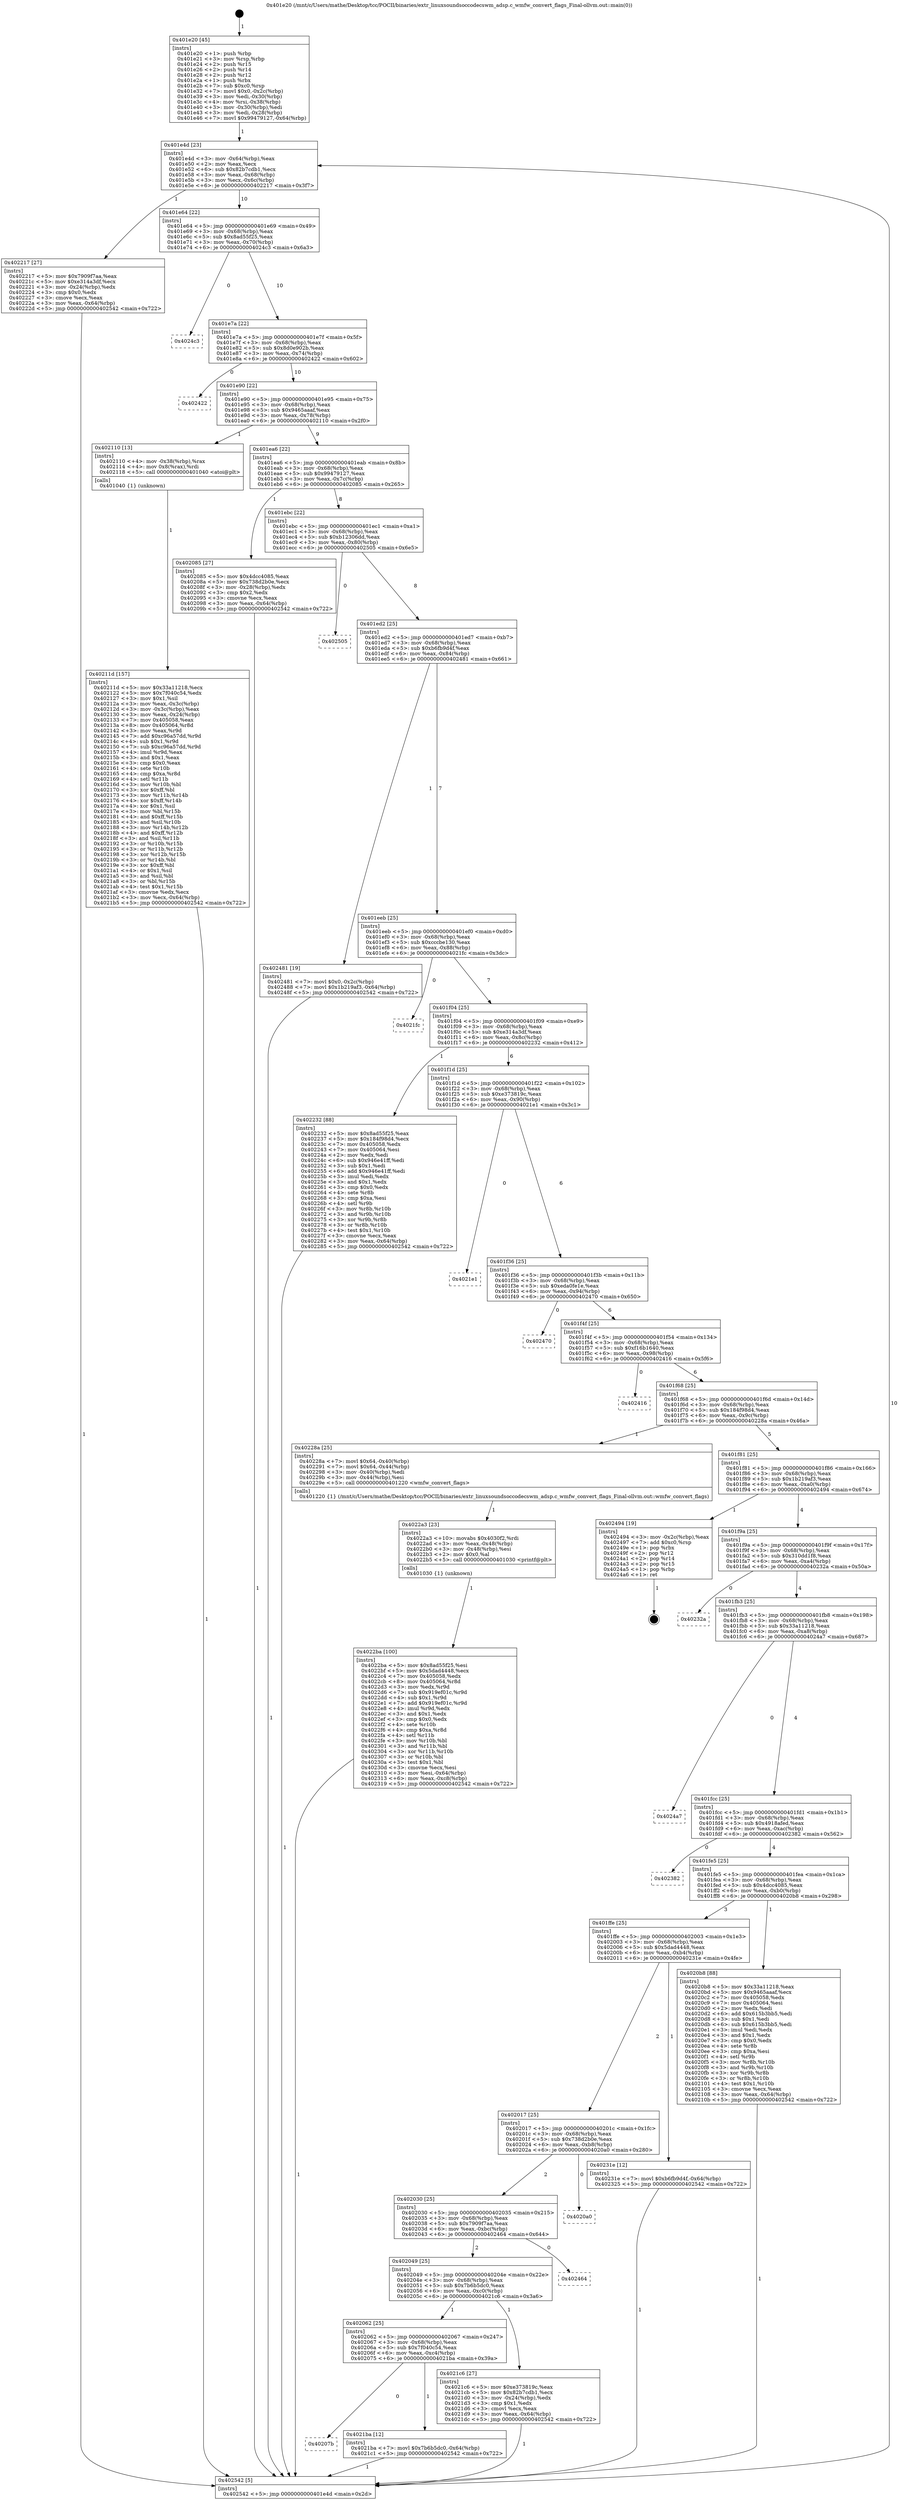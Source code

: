 digraph "0x401e20" {
  label = "0x401e20 (/mnt/c/Users/mathe/Desktop/tcc/POCII/binaries/extr_linuxsoundsoccodecswm_adsp.c_wmfw_convert_flags_Final-ollvm.out::main(0))"
  labelloc = "t"
  node[shape=record]

  Entry [label="",width=0.3,height=0.3,shape=circle,fillcolor=black,style=filled]
  "0x401e4d" [label="{
     0x401e4d [23]\l
     | [instrs]\l
     &nbsp;&nbsp;0x401e4d \<+3\>: mov -0x64(%rbp),%eax\l
     &nbsp;&nbsp;0x401e50 \<+2\>: mov %eax,%ecx\l
     &nbsp;&nbsp;0x401e52 \<+6\>: sub $0x82b7cdb1,%ecx\l
     &nbsp;&nbsp;0x401e58 \<+3\>: mov %eax,-0x68(%rbp)\l
     &nbsp;&nbsp;0x401e5b \<+3\>: mov %ecx,-0x6c(%rbp)\l
     &nbsp;&nbsp;0x401e5e \<+6\>: je 0000000000402217 \<main+0x3f7\>\l
  }"]
  "0x402217" [label="{
     0x402217 [27]\l
     | [instrs]\l
     &nbsp;&nbsp;0x402217 \<+5\>: mov $0x7909f7aa,%eax\l
     &nbsp;&nbsp;0x40221c \<+5\>: mov $0xe314a3df,%ecx\l
     &nbsp;&nbsp;0x402221 \<+3\>: mov -0x24(%rbp),%edx\l
     &nbsp;&nbsp;0x402224 \<+3\>: cmp $0x0,%edx\l
     &nbsp;&nbsp;0x402227 \<+3\>: cmove %ecx,%eax\l
     &nbsp;&nbsp;0x40222a \<+3\>: mov %eax,-0x64(%rbp)\l
     &nbsp;&nbsp;0x40222d \<+5\>: jmp 0000000000402542 \<main+0x722\>\l
  }"]
  "0x401e64" [label="{
     0x401e64 [22]\l
     | [instrs]\l
     &nbsp;&nbsp;0x401e64 \<+5\>: jmp 0000000000401e69 \<main+0x49\>\l
     &nbsp;&nbsp;0x401e69 \<+3\>: mov -0x68(%rbp),%eax\l
     &nbsp;&nbsp;0x401e6c \<+5\>: sub $0x8ad55f25,%eax\l
     &nbsp;&nbsp;0x401e71 \<+3\>: mov %eax,-0x70(%rbp)\l
     &nbsp;&nbsp;0x401e74 \<+6\>: je 00000000004024c3 \<main+0x6a3\>\l
  }"]
  Exit [label="",width=0.3,height=0.3,shape=circle,fillcolor=black,style=filled,peripheries=2]
  "0x4024c3" [label="{
     0x4024c3\l
  }", style=dashed]
  "0x401e7a" [label="{
     0x401e7a [22]\l
     | [instrs]\l
     &nbsp;&nbsp;0x401e7a \<+5\>: jmp 0000000000401e7f \<main+0x5f\>\l
     &nbsp;&nbsp;0x401e7f \<+3\>: mov -0x68(%rbp),%eax\l
     &nbsp;&nbsp;0x401e82 \<+5\>: sub $0x8d0e902b,%eax\l
     &nbsp;&nbsp;0x401e87 \<+3\>: mov %eax,-0x74(%rbp)\l
     &nbsp;&nbsp;0x401e8a \<+6\>: je 0000000000402422 \<main+0x602\>\l
  }"]
  "0x4022ba" [label="{
     0x4022ba [100]\l
     | [instrs]\l
     &nbsp;&nbsp;0x4022ba \<+5\>: mov $0x8ad55f25,%esi\l
     &nbsp;&nbsp;0x4022bf \<+5\>: mov $0x5dad4448,%ecx\l
     &nbsp;&nbsp;0x4022c4 \<+7\>: mov 0x405058,%edx\l
     &nbsp;&nbsp;0x4022cb \<+8\>: mov 0x405064,%r8d\l
     &nbsp;&nbsp;0x4022d3 \<+3\>: mov %edx,%r9d\l
     &nbsp;&nbsp;0x4022d6 \<+7\>: sub $0x919ef01c,%r9d\l
     &nbsp;&nbsp;0x4022dd \<+4\>: sub $0x1,%r9d\l
     &nbsp;&nbsp;0x4022e1 \<+7\>: add $0x919ef01c,%r9d\l
     &nbsp;&nbsp;0x4022e8 \<+4\>: imul %r9d,%edx\l
     &nbsp;&nbsp;0x4022ec \<+3\>: and $0x1,%edx\l
     &nbsp;&nbsp;0x4022ef \<+3\>: cmp $0x0,%edx\l
     &nbsp;&nbsp;0x4022f2 \<+4\>: sete %r10b\l
     &nbsp;&nbsp;0x4022f6 \<+4\>: cmp $0xa,%r8d\l
     &nbsp;&nbsp;0x4022fa \<+4\>: setl %r11b\l
     &nbsp;&nbsp;0x4022fe \<+3\>: mov %r10b,%bl\l
     &nbsp;&nbsp;0x402301 \<+3\>: and %r11b,%bl\l
     &nbsp;&nbsp;0x402304 \<+3\>: xor %r11b,%r10b\l
     &nbsp;&nbsp;0x402307 \<+3\>: or %r10b,%bl\l
     &nbsp;&nbsp;0x40230a \<+3\>: test $0x1,%bl\l
     &nbsp;&nbsp;0x40230d \<+3\>: cmovne %ecx,%esi\l
     &nbsp;&nbsp;0x402310 \<+3\>: mov %esi,-0x64(%rbp)\l
     &nbsp;&nbsp;0x402313 \<+6\>: mov %eax,-0xc8(%rbp)\l
     &nbsp;&nbsp;0x402319 \<+5\>: jmp 0000000000402542 \<main+0x722\>\l
  }"]
  "0x402422" [label="{
     0x402422\l
  }", style=dashed]
  "0x401e90" [label="{
     0x401e90 [22]\l
     | [instrs]\l
     &nbsp;&nbsp;0x401e90 \<+5\>: jmp 0000000000401e95 \<main+0x75\>\l
     &nbsp;&nbsp;0x401e95 \<+3\>: mov -0x68(%rbp),%eax\l
     &nbsp;&nbsp;0x401e98 \<+5\>: sub $0x9465aaaf,%eax\l
     &nbsp;&nbsp;0x401e9d \<+3\>: mov %eax,-0x78(%rbp)\l
     &nbsp;&nbsp;0x401ea0 \<+6\>: je 0000000000402110 \<main+0x2f0\>\l
  }"]
  "0x4022a3" [label="{
     0x4022a3 [23]\l
     | [instrs]\l
     &nbsp;&nbsp;0x4022a3 \<+10\>: movabs $0x4030f2,%rdi\l
     &nbsp;&nbsp;0x4022ad \<+3\>: mov %eax,-0x48(%rbp)\l
     &nbsp;&nbsp;0x4022b0 \<+3\>: mov -0x48(%rbp),%esi\l
     &nbsp;&nbsp;0x4022b3 \<+2\>: mov $0x0,%al\l
     &nbsp;&nbsp;0x4022b5 \<+5\>: call 0000000000401030 \<printf@plt\>\l
     | [calls]\l
     &nbsp;&nbsp;0x401030 \{1\} (unknown)\l
  }"]
  "0x402110" [label="{
     0x402110 [13]\l
     | [instrs]\l
     &nbsp;&nbsp;0x402110 \<+4\>: mov -0x38(%rbp),%rax\l
     &nbsp;&nbsp;0x402114 \<+4\>: mov 0x8(%rax),%rdi\l
     &nbsp;&nbsp;0x402118 \<+5\>: call 0000000000401040 \<atoi@plt\>\l
     | [calls]\l
     &nbsp;&nbsp;0x401040 \{1\} (unknown)\l
  }"]
  "0x401ea6" [label="{
     0x401ea6 [22]\l
     | [instrs]\l
     &nbsp;&nbsp;0x401ea6 \<+5\>: jmp 0000000000401eab \<main+0x8b\>\l
     &nbsp;&nbsp;0x401eab \<+3\>: mov -0x68(%rbp),%eax\l
     &nbsp;&nbsp;0x401eae \<+5\>: sub $0x99479127,%eax\l
     &nbsp;&nbsp;0x401eb3 \<+3\>: mov %eax,-0x7c(%rbp)\l
     &nbsp;&nbsp;0x401eb6 \<+6\>: je 0000000000402085 \<main+0x265\>\l
  }"]
  "0x40207b" [label="{
     0x40207b\l
  }", style=dashed]
  "0x402085" [label="{
     0x402085 [27]\l
     | [instrs]\l
     &nbsp;&nbsp;0x402085 \<+5\>: mov $0x4dcc4085,%eax\l
     &nbsp;&nbsp;0x40208a \<+5\>: mov $0x738d2b0e,%ecx\l
     &nbsp;&nbsp;0x40208f \<+3\>: mov -0x28(%rbp),%edx\l
     &nbsp;&nbsp;0x402092 \<+3\>: cmp $0x2,%edx\l
     &nbsp;&nbsp;0x402095 \<+3\>: cmovne %ecx,%eax\l
     &nbsp;&nbsp;0x402098 \<+3\>: mov %eax,-0x64(%rbp)\l
     &nbsp;&nbsp;0x40209b \<+5\>: jmp 0000000000402542 \<main+0x722\>\l
  }"]
  "0x401ebc" [label="{
     0x401ebc [22]\l
     | [instrs]\l
     &nbsp;&nbsp;0x401ebc \<+5\>: jmp 0000000000401ec1 \<main+0xa1\>\l
     &nbsp;&nbsp;0x401ec1 \<+3\>: mov -0x68(%rbp),%eax\l
     &nbsp;&nbsp;0x401ec4 \<+5\>: sub $0xb12306dd,%eax\l
     &nbsp;&nbsp;0x401ec9 \<+3\>: mov %eax,-0x80(%rbp)\l
     &nbsp;&nbsp;0x401ecc \<+6\>: je 0000000000402505 \<main+0x6e5\>\l
  }"]
  "0x402542" [label="{
     0x402542 [5]\l
     | [instrs]\l
     &nbsp;&nbsp;0x402542 \<+5\>: jmp 0000000000401e4d \<main+0x2d\>\l
  }"]
  "0x401e20" [label="{
     0x401e20 [45]\l
     | [instrs]\l
     &nbsp;&nbsp;0x401e20 \<+1\>: push %rbp\l
     &nbsp;&nbsp;0x401e21 \<+3\>: mov %rsp,%rbp\l
     &nbsp;&nbsp;0x401e24 \<+2\>: push %r15\l
     &nbsp;&nbsp;0x401e26 \<+2\>: push %r14\l
     &nbsp;&nbsp;0x401e28 \<+2\>: push %r12\l
     &nbsp;&nbsp;0x401e2a \<+1\>: push %rbx\l
     &nbsp;&nbsp;0x401e2b \<+7\>: sub $0xc0,%rsp\l
     &nbsp;&nbsp;0x401e32 \<+7\>: movl $0x0,-0x2c(%rbp)\l
     &nbsp;&nbsp;0x401e39 \<+3\>: mov %edi,-0x30(%rbp)\l
     &nbsp;&nbsp;0x401e3c \<+4\>: mov %rsi,-0x38(%rbp)\l
     &nbsp;&nbsp;0x401e40 \<+3\>: mov -0x30(%rbp),%edi\l
     &nbsp;&nbsp;0x401e43 \<+3\>: mov %edi,-0x28(%rbp)\l
     &nbsp;&nbsp;0x401e46 \<+7\>: movl $0x99479127,-0x64(%rbp)\l
  }"]
  "0x4021ba" [label="{
     0x4021ba [12]\l
     | [instrs]\l
     &nbsp;&nbsp;0x4021ba \<+7\>: movl $0x7b6b5dc0,-0x64(%rbp)\l
     &nbsp;&nbsp;0x4021c1 \<+5\>: jmp 0000000000402542 \<main+0x722\>\l
  }"]
  "0x402505" [label="{
     0x402505\l
  }", style=dashed]
  "0x401ed2" [label="{
     0x401ed2 [25]\l
     | [instrs]\l
     &nbsp;&nbsp;0x401ed2 \<+5\>: jmp 0000000000401ed7 \<main+0xb7\>\l
     &nbsp;&nbsp;0x401ed7 \<+3\>: mov -0x68(%rbp),%eax\l
     &nbsp;&nbsp;0x401eda \<+5\>: sub $0xb6fb9d4f,%eax\l
     &nbsp;&nbsp;0x401edf \<+6\>: mov %eax,-0x84(%rbp)\l
     &nbsp;&nbsp;0x401ee5 \<+6\>: je 0000000000402481 \<main+0x661\>\l
  }"]
  "0x402062" [label="{
     0x402062 [25]\l
     | [instrs]\l
     &nbsp;&nbsp;0x402062 \<+5\>: jmp 0000000000402067 \<main+0x247\>\l
     &nbsp;&nbsp;0x402067 \<+3\>: mov -0x68(%rbp),%eax\l
     &nbsp;&nbsp;0x40206a \<+5\>: sub $0x7f040c54,%eax\l
     &nbsp;&nbsp;0x40206f \<+6\>: mov %eax,-0xc4(%rbp)\l
     &nbsp;&nbsp;0x402075 \<+6\>: je 00000000004021ba \<main+0x39a\>\l
  }"]
  "0x402481" [label="{
     0x402481 [19]\l
     | [instrs]\l
     &nbsp;&nbsp;0x402481 \<+7\>: movl $0x0,-0x2c(%rbp)\l
     &nbsp;&nbsp;0x402488 \<+7\>: movl $0x1b219af3,-0x64(%rbp)\l
     &nbsp;&nbsp;0x40248f \<+5\>: jmp 0000000000402542 \<main+0x722\>\l
  }"]
  "0x401eeb" [label="{
     0x401eeb [25]\l
     | [instrs]\l
     &nbsp;&nbsp;0x401eeb \<+5\>: jmp 0000000000401ef0 \<main+0xd0\>\l
     &nbsp;&nbsp;0x401ef0 \<+3\>: mov -0x68(%rbp),%eax\l
     &nbsp;&nbsp;0x401ef3 \<+5\>: sub $0xcccbe130,%eax\l
     &nbsp;&nbsp;0x401ef8 \<+6\>: mov %eax,-0x88(%rbp)\l
     &nbsp;&nbsp;0x401efe \<+6\>: je 00000000004021fc \<main+0x3dc\>\l
  }"]
  "0x4021c6" [label="{
     0x4021c6 [27]\l
     | [instrs]\l
     &nbsp;&nbsp;0x4021c6 \<+5\>: mov $0xe373819c,%eax\l
     &nbsp;&nbsp;0x4021cb \<+5\>: mov $0x82b7cdb1,%ecx\l
     &nbsp;&nbsp;0x4021d0 \<+3\>: mov -0x24(%rbp),%edx\l
     &nbsp;&nbsp;0x4021d3 \<+3\>: cmp $0x1,%edx\l
     &nbsp;&nbsp;0x4021d6 \<+3\>: cmovl %ecx,%eax\l
     &nbsp;&nbsp;0x4021d9 \<+3\>: mov %eax,-0x64(%rbp)\l
     &nbsp;&nbsp;0x4021dc \<+5\>: jmp 0000000000402542 \<main+0x722\>\l
  }"]
  "0x4021fc" [label="{
     0x4021fc\l
  }", style=dashed]
  "0x401f04" [label="{
     0x401f04 [25]\l
     | [instrs]\l
     &nbsp;&nbsp;0x401f04 \<+5\>: jmp 0000000000401f09 \<main+0xe9\>\l
     &nbsp;&nbsp;0x401f09 \<+3\>: mov -0x68(%rbp),%eax\l
     &nbsp;&nbsp;0x401f0c \<+5\>: sub $0xe314a3df,%eax\l
     &nbsp;&nbsp;0x401f11 \<+6\>: mov %eax,-0x8c(%rbp)\l
     &nbsp;&nbsp;0x401f17 \<+6\>: je 0000000000402232 \<main+0x412\>\l
  }"]
  "0x402049" [label="{
     0x402049 [25]\l
     | [instrs]\l
     &nbsp;&nbsp;0x402049 \<+5\>: jmp 000000000040204e \<main+0x22e\>\l
     &nbsp;&nbsp;0x40204e \<+3\>: mov -0x68(%rbp),%eax\l
     &nbsp;&nbsp;0x402051 \<+5\>: sub $0x7b6b5dc0,%eax\l
     &nbsp;&nbsp;0x402056 \<+6\>: mov %eax,-0xc0(%rbp)\l
     &nbsp;&nbsp;0x40205c \<+6\>: je 00000000004021c6 \<main+0x3a6\>\l
  }"]
  "0x402232" [label="{
     0x402232 [88]\l
     | [instrs]\l
     &nbsp;&nbsp;0x402232 \<+5\>: mov $0x8ad55f25,%eax\l
     &nbsp;&nbsp;0x402237 \<+5\>: mov $0x184f98d4,%ecx\l
     &nbsp;&nbsp;0x40223c \<+7\>: mov 0x405058,%edx\l
     &nbsp;&nbsp;0x402243 \<+7\>: mov 0x405064,%esi\l
     &nbsp;&nbsp;0x40224a \<+2\>: mov %edx,%edi\l
     &nbsp;&nbsp;0x40224c \<+6\>: sub $0x946e41ff,%edi\l
     &nbsp;&nbsp;0x402252 \<+3\>: sub $0x1,%edi\l
     &nbsp;&nbsp;0x402255 \<+6\>: add $0x946e41ff,%edi\l
     &nbsp;&nbsp;0x40225b \<+3\>: imul %edi,%edx\l
     &nbsp;&nbsp;0x40225e \<+3\>: and $0x1,%edx\l
     &nbsp;&nbsp;0x402261 \<+3\>: cmp $0x0,%edx\l
     &nbsp;&nbsp;0x402264 \<+4\>: sete %r8b\l
     &nbsp;&nbsp;0x402268 \<+3\>: cmp $0xa,%esi\l
     &nbsp;&nbsp;0x40226b \<+4\>: setl %r9b\l
     &nbsp;&nbsp;0x40226f \<+3\>: mov %r8b,%r10b\l
     &nbsp;&nbsp;0x402272 \<+3\>: and %r9b,%r10b\l
     &nbsp;&nbsp;0x402275 \<+3\>: xor %r9b,%r8b\l
     &nbsp;&nbsp;0x402278 \<+3\>: or %r8b,%r10b\l
     &nbsp;&nbsp;0x40227b \<+4\>: test $0x1,%r10b\l
     &nbsp;&nbsp;0x40227f \<+3\>: cmovne %ecx,%eax\l
     &nbsp;&nbsp;0x402282 \<+3\>: mov %eax,-0x64(%rbp)\l
     &nbsp;&nbsp;0x402285 \<+5\>: jmp 0000000000402542 \<main+0x722\>\l
  }"]
  "0x401f1d" [label="{
     0x401f1d [25]\l
     | [instrs]\l
     &nbsp;&nbsp;0x401f1d \<+5\>: jmp 0000000000401f22 \<main+0x102\>\l
     &nbsp;&nbsp;0x401f22 \<+3\>: mov -0x68(%rbp),%eax\l
     &nbsp;&nbsp;0x401f25 \<+5\>: sub $0xe373819c,%eax\l
     &nbsp;&nbsp;0x401f2a \<+6\>: mov %eax,-0x90(%rbp)\l
     &nbsp;&nbsp;0x401f30 \<+6\>: je 00000000004021e1 \<main+0x3c1\>\l
  }"]
  "0x402464" [label="{
     0x402464\l
  }", style=dashed]
  "0x4021e1" [label="{
     0x4021e1\l
  }", style=dashed]
  "0x401f36" [label="{
     0x401f36 [25]\l
     | [instrs]\l
     &nbsp;&nbsp;0x401f36 \<+5\>: jmp 0000000000401f3b \<main+0x11b\>\l
     &nbsp;&nbsp;0x401f3b \<+3\>: mov -0x68(%rbp),%eax\l
     &nbsp;&nbsp;0x401f3e \<+5\>: sub $0xeda0fe1e,%eax\l
     &nbsp;&nbsp;0x401f43 \<+6\>: mov %eax,-0x94(%rbp)\l
     &nbsp;&nbsp;0x401f49 \<+6\>: je 0000000000402470 \<main+0x650\>\l
  }"]
  "0x402030" [label="{
     0x402030 [25]\l
     | [instrs]\l
     &nbsp;&nbsp;0x402030 \<+5\>: jmp 0000000000402035 \<main+0x215\>\l
     &nbsp;&nbsp;0x402035 \<+3\>: mov -0x68(%rbp),%eax\l
     &nbsp;&nbsp;0x402038 \<+5\>: sub $0x7909f7aa,%eax\l
     &nbsp;&nbsp;0x40203d \<+6\>: mov %eax,-0xbc(%rbp)\l
     &nbsp;&nbsp;0x402043 \<+6\>: je 0000000000402464 \<main+0x644\>\l
  }"]
  "0x402470" [label="{
     0x402470\l
  }", style=dashed]
  "0x401f4f" [label="{
     0x401f4f [25]\l
     | [instrs]\l
     &nbsp;&nbsp;0x401f4f \<+5\>: jmp 0000000000401f54 \<main+0x134\>\l
     &nbsp;&nbsp;0x401f54 \<+3\>: mov -0x68(%rbp),%eax\l
     &nbsp;&nbsp;0x401f57 \<+5\>: sub $0xf16b1640,%eax\l
     &nbsp;&nbsp;0x401f5c \<+6\>: mov %eax,-0x98(%rbp)\l
     &nbsp;&nbsp;0x401f62 \<+6\>: je 0000000000402416 \<main+0x5f6\>\l
  }"]
  "0x4020a0" [label="{
     0x4020a0\l
  }", style=dashed]
  "0x402416" [label="{
     0x402416\l
  }", style=dashed]
  "0x401f68" [label="{
     0x401f68 [25]\l
     | [instrs]\l
     &nbsp;&nbsp;0x401f68 \<+5\>: jmp 0000000000401f6d \<main+0x14d\>\l
     &nbsp;&nbsp;0x401f6d \<+3\>: mov -0x68(%rbp),%eax\l
     &nbsp;&nbsp;0x401f70 \<+5\>: sub $0x184f98d4,%eax\l
     &nbsp;&nbsp;0x401f75 \<+6\>: mov %eax,-0x9c(%rbp)\l
     &nbsp;&nbsp;0x401f7b \<+6\>: je 000000000040228a \<main+0x46a\>\l
  }"]
  "0x402017" [label="{
     0x402017 [25]\l
     | [instrs]\l
     &nbsp;&nbsp;0x402017 \<+5\>: jmp 000000000040201c \<main+0x1fc\>\l
     &nbsp;&nbsp;0x40201c \<+3\>: mov -0x68(%rbp),%eax\l
     &nbsp;&nbsp;0x40201f \<+5\>: sub $0x738d2b0e,%eax\l
     &nbsp;&nbsp;0x402024 \<+6\>: mov %eax,-0xb8(%rbp)\l
     &nbsp;&nbsp;0x40202a \<+6\>: je 00000000004020a0 \<main+0x280\>\l
  }"]
  "0x40228a" [label="{
     0x40228a [25]\l
     | [instrs]\l
     &nbsp;&nbsp;0x40228a \<+7\>: movl $0x64,-0x40(%rbp)\l
     &nbsp;&nbsp;0x402291 \<+7\>: movl $0x64,-0x44(%rbp)\l
     &nbsp;&nbsp;0x402298 \<+3\>: mov -0x40(%rbp),%edi\l
     &nbsp;&nbsp;0x40229b \<+3\>: mov -0x44(%rbp),%esi\l
     &nbsp;&nbsp;0x40229e \<+5\>: call 0000000000401220 \<wmfw_convert_flags\>\l
     | [calls]\l
     &nbsp;&nbsp;0x401220 \{1\} (/mnt/c/Users/mathe/Desktop/tcc/POCII/binaries/extr_linuxsoundsoccodecswm_adsp.c_wmfw_convert_flags_Final-ollvm.out::wmfw_convert_flags)\l
  }"]
  "0x401f81" [label="{
     0x401f81 [25]\l
     | [instrs]\l
     &nbsp;&nbsp;0x401f81 \<+5\>: jmp 0000000000401f86 \<main+0x166\>\l
     &nbsp;&nbsp;0x401f86 \<+3\>: mov -0x68(%rbp),%eax\l
     &nbsp;&nbsp;0x401f89 \<+5\>: sub $0x1b219af3,%eax\l
     &nbsp;&nbsp;0x401f8e \<+6\>: mov %eax,-0xa0(%rbp)\l
     &nbsp;&nbsp;0x401f94 \<+6\>: je 0000000000402494 \<main+0x674\>\l
  }"]
  "0x40231e" [label="{
     0x40231e [12]\l
     | [instrs]\l
     &nbsp;&nbsp;0x40231e \<+7\>: movl $0xb6fb9d4f,-0x64(%rbp)\l
     &nbsp;&nbsp;0x402325 \<+5\>: jmp 0000000000402542 \<main+0x722\>\l
  }"]
  "0x402494" [label="{
     0x402494 [19]\l
     | [instrs]\l
     &nbsp;&nbsp;0x402494 \<+3\>: mov -0x2c(%rbp),%eax\l
     &nbsp;&nbsp;0x402497 \<+7\>: add $0xc0,%rsp\l
     &nbsp;&nbsp;0x40249e \<+1\>: pop %rbx\l
     &nbsp;&nbsp;0x40249f \<+2\>: pop %r12\l
     &nbsp;&nbsp;0x4024a1 \<+2\>: pop %r14\l
     &nbsp;&nbsp;0x4024a3 \<+2\>: pop %r15\l
     &nbsp;&nbsp;0x4024a5 \<+1\>: pop %rbp\l
     &nbsp;&nbsp;0x4024a6 \<+1\>: ret\l
  }"]
  "0x401f9a" [label="{
     0x401f9a [25]\l
     | [instrs]\l
     &nbsp;&nbsp;0x401f9a \<+5\>: jmp 0000000000401f9f \<main+0x17f\>\l
     &nbsp;&nbsp;0x401f9f \<+3\>: mov -0x68(%rbp),%eax\l
     &nbsp;&nbsp;0x401fa2 \<+5\>: sub $0x310dd1f8,%eax\l
     &nbsp;&nbsp;0x401fa7 \<+6\>: mov %eax,-0xa4(%rbp)\l
     &nbsp;&nbsp;0x401fad \<+6\>: je 000000000040232a \<main+0x50a\>\l
  }"]
  "0x40211d" [label="{
     0x40211d [157]\l
     | [instrs]\l
     &nbsp;&nbsp;0x40211d \<+5\>: mov $0x33a11218,%ecx\l
     &nbsp;&nbsp;0x402122 \<+5\>: mov $0x7f040c54,%edx\l
     &nbsp;&nbsp;0x402127 \<+3\>: mov $0x1,%sil\l
     &nbsp;&nbsp;0x40212a \<+3\>: mov %eax,-0x3c(%rbp)\l
     &nbsp;&nbsp;0x40212d \<+3\>: mov -0x3c(%rbp),%eax\l
     &nbsp;&nbsp;0x402130 \<+3\>: mov %eax,-0x24(%rbp)\l
     &nbsp;&nbsp;0x402133 \<+7\>: mov 0x405058,%eax\l
     &nbsp;&nbsp;0x40213a \<+8\>: mov 0x405064,%r8d\l
     &nbsp;&nbsp;0x402142 \<+3\>: mov %eax,%r9d\l
     &nbsp;&nbsp;0x402145 \<+7\>: add $0xc96a57dd,%r9d\l
     &nbsp;&nbsp;0x40214c \<+4\>: sub $0x1,%r9d\l
     &nbsp;&nbsp;0x402150 \<+7\>: sub $0xc96a57dd,%r9d\l
     &nbsp;&nbsp;0x402157 \<+4\>: imul %r9d,%eax\l
     &nbsp;&nbsp;0x40215b \<+3\>: and $0x1,%eax\l
     &nbsp;&nbsp;0x40215e \<+3\>: cmp $0x0,%eax\l
     &nbsp;&nbsp;0x402161 \<+4\>: sete %r10b\l
     &nbsp;&nbsp;0x402165 \<+4\>: cmp $0xa,%r8d\l
     &nbsp;&nbsp;0x402169 \<+4\>: setl %r11b\l
     &nbsp;&nbsp;0x40216d \<+3\>: mov %r10b,%bl\l
     &nbsp;&nbsp;0x402170 \<+3\>: xor $0xff,%bl\l
     &nbsp;&nbsp;0x402173 \<+3\>: mov %r11b,%r14b\l
     &nbsp;&nbsp;0x402176 \<+4\>: xor $0xff,%r14b\l
     &nbsp;&nbsp;0x40217a \<+4\>: xor $0x1,%sil\l
     &nbsp;&nbsp;0x40217e \<+3\>: mov %bl,%r15b\l
     &nbsp;&nbsp;0x402181 \<+4\>: and $0xff,%r15b\l
     &nbsp;&nbsp;0x402185 \<+3\>: and %sil,%r10b\l
     &nbsp;&nbsp;0x402188 \<+3\>: mov %r14b,%r12b\l
     &nbsp;&nbsp;0x40218b \<+4\>: and $0xff,%r12b\l
     &nbsp;&nbsp;0x40218f \<+3\>: and %sil,%r11b\l
     &nbsp;&nbsp;0x402192 \<+3\>: or %r10b,%r15b\l
     &nbsp;&nbsp;0x402195 \<+3\>: or %r11b,%r12b\l
     &nbsp;&nbsp;0x402198 \<+3\>: xor %r12b,%r15b\l
     &nbsp;&nbsp;0x40219b \<+3\>: or %r14b,%bl\l
     &nbsp;&nbsp;0x40219e \<+3\>: xor $0xff,%bl\l
     &nbsp;&nbsp;0x4021a1 \<+4\>: or $0x1,%sil\l
     &nbsp;&nbsp;0x4021a5 \<+3\>: and %sil,%bl\l
     &nbsp;&nbsp;0x4021a8 \<+3\>: or %bl,%r15b\l
     &nbsp;&nbsp;0x4021ab \<+4\>: test $0x1,%r15b\l
     &nbsp;&nbsp;0x4021af \<+3\>: cmovne %edx,%ecx\l
     &nbsp;&nbsp;0x4021b2 \<+3\>: mov %ecx,-0x64(%rbp)\l
     &nbsp;&nbsp;0x4021b5 \<+5\>: jmp 0000000000402542 \<main+0x722\>\l
  }"]
  "0x40232a" [label="{
     0x40232a\l
  }", style=dashed]
  "0x401fb3" [label="{
     0x401fb3 [25]\l
     | [instrs]\l
     &nbsp;&nbsp;0x401fb3 \<+5\>: jmp 0000000000401fb8 \<main+0x198\>\l
     &nbsp;&nbsp;0x401fb8 \<+3\>: mov -0x68(%rbp),%eax\l
     &nbsp;&nbsp;0x401fbb \<+5\>: sub $0x33a11218,%eax\l
     &nbsp;&nbsp;0x401fc0 \<+6\>: mov %eax,-0xa8(%rbp)\l
     &nbsp;&nbsp;0x401fc6 \<+6\>: je 00000000004024a7 \<main+0x687\>\l
  }"]
  "0x401ffe" [label="{
     0x401ffe [25]\l
     | [instrs]\l
     &nbsp;&nbsp;0x401ffe \<+5\>: jmp 0000000000402003 \<main+0x1e3\>\l
     &nbsp;&nbsp;0x402003 \<+3\>: mov -0x68(%rbp),%eax\l
     &nbsp;&nbsp;0x402006 \<+5\>: sub $0x5dad4448,%eax\l
     &nbsp;&nbsp;0x40200b \<+6\>: mov %eax,-0xb4(%rbp)\l
     &nbsp;&nbsp;0x402011 \<+6\>: je 000000000040231e \<main+0x4fe\>\l
  }"]
  "0x4024a7" [label="{
     0x4024a7\l
  }", style=dashed]
  "0x401fcc" [label="{
     0x401fcc [25]\l
     | [instrs]\l
     &nbsp;&nbsp;0x401fcc \<+5\>: jmp 0000000000401fd1 \<main+0x1b1\>\l
     &nbsp;&nbsp;0x401fd1 \<+3\>: mov -0x68(%rbp),%eax\l
     &nbsp;&nbsp;0x401fd4 \<+5\>: sub $0x4918afed,%eax\l
     &nbsp;&nbsp;0x401fd9 \<+6\>: mov %eax,-0xac(%rbp)\l
     &nbsp;&nbsp;0x401fdf \<+6\>: je 0000000000402382 \<main+0x562\>\l
  }"]
  "0x4020b8" [label="{
     0x4020b8 [88]\l
     | [instrs]\l
     &nbsp;&nbsp;0x4020b8 \<+5\>: mov $0x33a11218,%eax\l
     &nbsp;&nbsp;0x4020bd \<+5\>: mov $0x9465aaaf,%ecx\l
     &nbsp;&nbsp;0x4020c2 \<+7\>: mov 0x405058,%edx\l
     &nbsp;&nbsp;0x4020c9 \<+7\>: mov 0x405064,%esi\l
     &nbsp;&nbsp;0x4020d0 \<+2\>: mov %edx,%edi\l
     &nbsp;&nbsp;0x4020d2 \<+6\>: add $0x615b3bb5,%edi\l
     &nbsp;&nbsp;0x4020d8 \<+3\>: sub $0x1,%edi\l
     &nbsp;&nbsp;0x4020db \<+6\>: sub $0x615b3bb5,%edi\l
     &nbsp;&nbsp;0x4020e1 \<+3\>: imul %edi,%edx\l
     &nbsp;&nbsp;0x4020e4 \<+3\>: and $0x1,%edx\l
     &nbsp;&nbsp;0x4020e7 \<+3\>: cmp $0x0,%edx\l
     &nbsp;&nbsp;0x4020ea \<+4\>: sete %r8b\l
     &nbsp;&nbsp;0x4020ee \<+3\>: cmp $0xa,%esi\l
     &nbsp;&nbsp;0x4020f1 \<+4\>: setl %r9b\l
     &nbsp;&nbsp;0x4020f5 \<+3\>: mov %r8b,%r10b\l
     &nbsp;&nbsp;0x4020f8 \<+3\>: and %r9b,%r10b\l
     &nbsp;&nbsp;0x4020fb \<+3\>: xor %r9b,%r8b\l
     &nbsp;&nbsp;0x4020fe \<+3\>: or %r8b,%r10b\l
     &nbsp;&nbsp;0x402101 \<+4\>: test $0x1,%r10b\l
     &nbsp;&nbsp;0x402105 \<+3\>: cmovne %ecx,%eax\l
     &nbsp;&nbsp;0x402108 \<+3\>: mov %eax,-0x64(%rbp)\l
     &nbsp;&nbsp;0x40210b \<+5\>: jmp 0000000000402542 \<main+0x722\>\l
  }"]
  "0x402382" [label="{
     0x402382\l
  }", style=dashed]
  "0x401fe5" [label="{
     0x401fe5 [25]\l
     | [instrs]\l
     &nbsp;&nbsp;0x401fe5 \<+5\>: jmp 0000000000401fea \<main+0x1ca\>\l
     &nbsp;&nbsp;0x401fea \<+3\>: mov -0x68(%rbp),%eax\l
     &nbsp;&nbsp;0x401fed \<+5\>: sub $0x4dcc4085,%eax\l
     &nbsp;&nbsp;0x401ff2 \<+6\>: mov %eax,-0xb0(%rbp)\l
     &nbsp;&nbsp;0x401ff8 \<+6\>: je 00000000004020b8 \<main+0x298\>\l
  }"]
  Entry -> "0x401e20" [label=" 1"]
  "0x401e4d" -> "0x402217" [label=" 1"]
  "0x401e4d" -> "0x401e64" [label=" 10"]
  "0x402494" -> Exit [label=" 1"]
  "0x401e64" -> "0x4024c3" [label=" 0"]
  "0x401e64" -> "0x401e7a" [label=" 10"]
  "0x402481" -> "0x402542" [label=" 1"]
  "0x401e7a" -> "0x402422" [label=" 0"]
  "0x401e7a" -> "0x401e90" [label=" 10"]
  "0x40231e" -> "0x402542" [label=" 1"]
  "0x401e90" -> "0x402110" [label=" 1"]
  "0x401e90" -> "0x401ea6" [label=" 9"]
  "0x4022ba" -> "0x402542" [label=" 1"]
  "0x401ea6" -> "0x402085" [label=" 1"]
  "0x401ea6" -> "0x401ebc" [label=" 8"]
  "0x402085" -> "0x402542" [label=" 1"]
  "0x401e20" -> "0x401e4d" [label=" 1"]
  "0x402542" -> "0x401e4d" [label=" 10"]
  "0x4022a3" -> "0x4022ba" [label=" 1"]
  "0x401ebc" -> "0x402505" [label=" 0"]
  "0x401ebc" -> "0x401ed2" [label=" 8"]
  "0x40228a" -> "0x4022a3" [label=" 1"]
  "0x401ed2" -> "0x402481" [label=" 1"]
  "0x401ed2" -> "0x401eeb" [label=" 7"]
  "0x402217" -> "0x402542" [label=" 1"]
  "0x401eeb" -> "0x4021fc" [label=" 0"]
  "0x401eeb" -> "0x401f04" [label=" 7"]
  "0x4021c6" -> "0x402542" [label=" 1"]
  "0x401f04" -> "0x402232" [label=" 1"]
  "0x401f04" -> "0x401f1d" [label=" 6"]
  "0x402062" -> "0x40207b" [label=" 0"]
  "0x401f1d" -> "0x4021e1" [label=" 0"]
  "0x401f1d" -> "0x401f36" [label=" 6"]
  "0x402062" -> "0x4021ba" [label=" 1"]
  "0x401f36" -> "0x402470" [label=" 0"]
  "0x401f36" -> "0x401f4f" [label=" 6"]
  "0x402049" -> "0x402062" [label=" 1"]
  "0x401f4f" -> "0x402416" [label=" 0"]
  "0x401f4f" -> "0x401f68" [label=" 6"]
  "0x402049" -> "0x4021c6" [label=" 1"]
  "0x401f68" -> "0x40228a" [label=" 1"]
  "0x401f68" -> "0x401f81" [label=" 5"]
  "0x402030" -> "0x402049" [label=" 2"]
  "0x401f81" -> "0x402494" [label=" 1"]
  "0x401f81" -> "0x401f9a" [label=" 4"]
  "0x402030" -> "0x402464" [label=" 0"]
  "0x401f9a" -> "0x40232a" [label=" 0"]
  "0x401f9a" -> "0x401fb3" [label=" 4"]
  "0x402017" -> "0x402030" [label=" 2"]
  "0x401fb3" -> "0x4024a7" [label=" 0"]
  "0x401fb3" -> "0x401fcc" [label=" 4"]
  "0x402017" -> "0x4020a0" [label=" 0"]
  "0x401fcc" -> "0x402382" [label=" 0"]
  "0x401fcc" -> "0x401fe5" [label=" 4"]
  "0x4021ba" -> "0x402542" [label=" 1"]
  "0x401fe5" -> "0x4020b8" [label=" 1"]
  "0x401fe5" -> "0x401ffe" [label=" 3"]
  "0x4020b8" -> "0x402542" [label=" 1"]
  "0x402110" -> "0x40211d" [label=" 1"]
  "0x40211d" -> "0x402542" [label=" 1"]
  "0x402232" -> "0x402542" [label=" 1"]
  "0x401ffe" -> "0x40231e" [label=" 1"]
  "0x401ffe" -> "0x402017" [label=" 2"]
}

